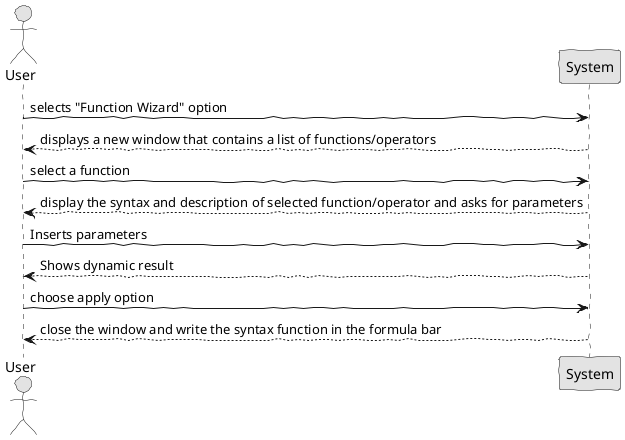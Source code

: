 @startuml ssd_insert_function_basic_wizard.png
skinparam handwritten true
skinparam monochrome true
skinparam packageStyle rect
skinparam defaultFontName FG Virgil
skinparam shadowing false

actor User 
participant "System" as S
User -> S : selects "Function Wizard" option
S --> User : displays a new window that contains a list of functions/operators
User -> S : select a function
S --> User : display the syntax and description of selected function/operator and asks for parameters
User -> S : Inserts parameters
S --> User : Shows dynamic result
User -> S : choose apply option
S --> User : close the window and write the syntax function in the formula bar

@enduml